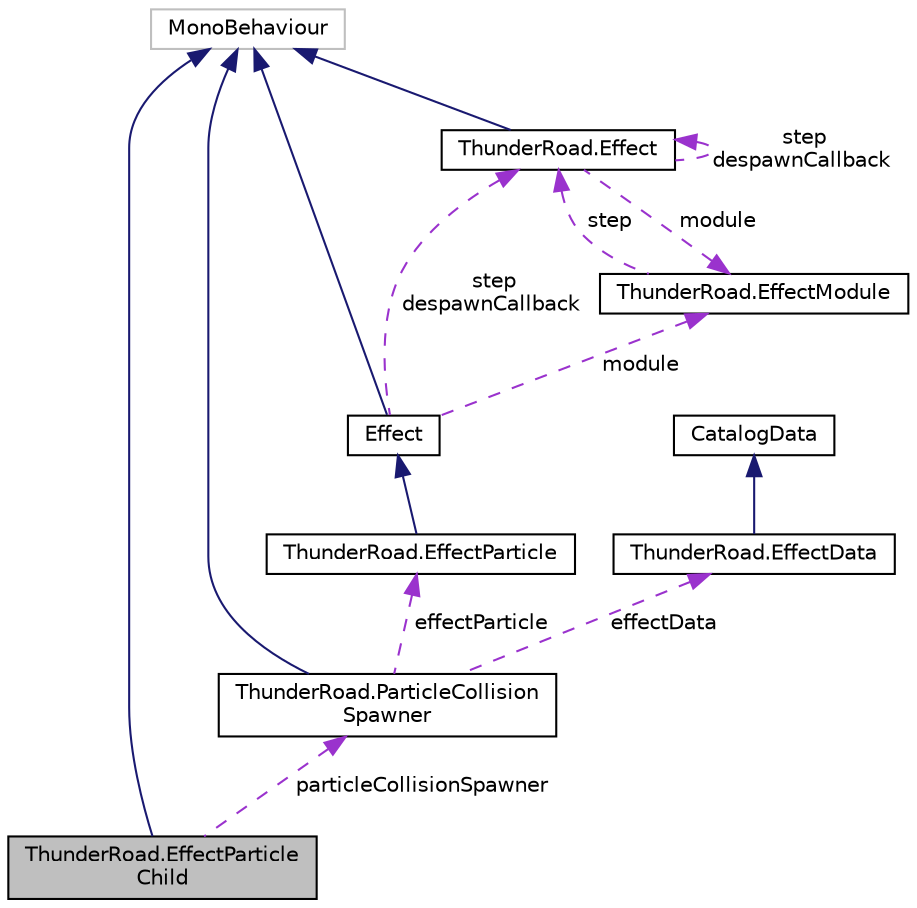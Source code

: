 digraph "ThunderRoad.EffectParticleChild"
{
 // LATEX_PDF_SIZE
  edge [fontname="Helvetica",fontsize="10",labelfontname="Helvetica",labelfontsize="10"];
  node [fontname="Helvetica",fontsize="10",shape=record];
  Node1 [label="ThunderRoad.EffectParticle\lChild",height=0.2,width=0.4,color="black", fillcolor="grey75", style="filled", fontcolor="black",tooltip="Class EffectParticleChild. Implements the UnityEngine.MonoBehaviour"];
  Node2 -> Node1 [dir="back",color="midnightblue",fontsize="10",style="solid",fontname="Helvetica"];
  Node2 [label="MonoBehaviour",height=0.2,width=0.4,color="grey75", fillcolor="white", style="filled",tooltip=" "];
  Node3 -> Node1 [dir="back",color="darkorchid3",fontsize="10",style="dashed",label=" particleCollisionSpawner" ,fontname="Helvetica"];
  Node3 [label="ThunderRoad.ParticleCollision\lSpawner",height=0.2,width=0.4,color="black", fillcolor="white", style="filled",URL="$class_thunder_road_1_1_particle_collision_spawner.html",tooltip="Class ParticleCollisionSpawner. Implements the UnityEngine.MonoBehaviour"];
  Node2 -> Node3 [dir="back",color="midnightblue",fontsize="10",style="solid",fontname="Helvetica"];
  Node4 -> Node3 [dir="back",color="darkorchid3",fontsize="10",style="dashed",label=" effectParticle" ,fontname="Helvetica"];
  Node4 [label="ThunderRoad.EffectParticle",height=0.2,width=0.4,color="black", fillcolor="white", style="filled",URL="$class_thunder_road_1_1_effect_particle.html",tooltip="Class EffectParticle. Implements the ThunderRoad.Effect"];
  Node5 -> Node4 [dir="back",color="midnightblue",fontsize="10",style="solid",fontname="Helvetica"];
  Node5 [label="Effect",height=0.2,width=0.4,color="black", fillcolor="white", style="filled",URL="$class_thunder_road_1_1_effect.html",tooltip="Class Effect. Implements the UnityEngine.MonoBehaviour"];
  Node2 -> Node5 [dir="back",color="midnightblue",fontsize="10",style="solid",fontname="Helvetica"];
  Node6 -> Node5 [dir="back",color="darkorchid3",fontsize="10",style="dashed",label=" step\ndespawnCallback" ,fontname="Helvetica"];
  Node6 [label="ThunderRoad.Effect",height=0.2,width=0.4,color="black", fillcolor="white", style="filled",URL="$class_thunder_road_1_1_effect.html",tooltip="Class Effect. Implements the UnityEngine.MonoBehaviour"];
  Node2 -> Node6 [dir="back",color="midnightblue",fontsize="10",style="solid",fontname="Helvetica"];
  Node6 -> Node6 [dir="back",color="darkorchid3",fontsize="10",style="dashed",label=" step\ndespawnCallback" ,fontname="Helvetica"];
  Node7 -> Node6 [dir="back",color="darkorchid3",fontsize="10",style="dashed",label=" module" ,fontname="Helvetica"];
  Node7 [label="ThunderRoad.EffectModule",height=0.2,width=0.4,color="black", fillcolor="white", style="filled",URL="$class_thunder_road_1_1_effect_module.html",tooltip="Class EffectModule."];
  Node6 -> Node7 [dir="back",color="darkorchid3",fontsize="10",style="dashed",label=" step" ,fontname="Helvetica"];
  Node7 -> Node5 [dir="back",color="darkorchid3",fontsize="10",style="dashed",label=" module" ,fontname="Helvetica"];
  Node8 -> Node3 [dir="back",color="darkorchid3",fontsize="10",style="dashed",label=" effectData" ,fontname="Helvetica"];
  Node8 [label="ThunderRoad.EffectData",height=0.2,width=0.4,color="black", fillcolor="white", style="filled",URL="$class_thunder_road_1_1_effect_data.html",tooltip="Class EffectData. Implements the ThunderRoad.CatalogData"];
  Node9 -> Node8 [dir="back",color="midnightblue",fontsize="10",style="solid",fontname="Helvetica"];
  Node9 [label="CatalogData",height=0.2,width=0.4,color="black", fillcolor="white", style="filled",URL="$class_thunder_road_1_1_catalog_data.html",tooltip="Class CatalogData."];
}
